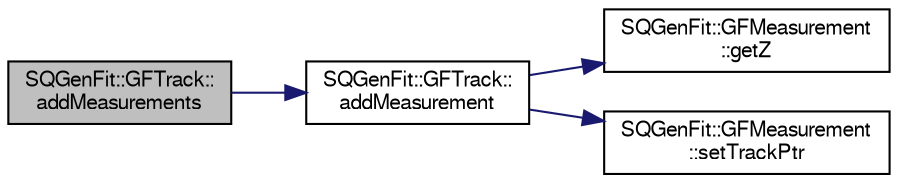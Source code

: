 digraph "SQGenFit::GFTrack::addMeasurements"
{
  bgcolor="transparent";
  edge [fontname="FreeSans",fontsize="10",labelfontname="FreeSans",labelfontsize="10"];
  node [fontname="FreeSans",fontsize="10",shape=record];
  rankdir="LR";
  Node1 [label="SQGenFit::GFTrack::\laddMeasurements",height=0.2,width=0.4,color="black", fillcolor="grey75", style="filled" fontcolor="black"];
  Node1 -> Node2 [color="midnightblue",fontsize="10",style="solid",fontname="FreeSans"];
  Node2 [label="SQGenFit::GFTrack::\laddMeasurement",height=0.2,width=0.4,color="black",URL="$d2/d6b/classSQGenFit_1_1GFTrack.html#a3c58a85e0b91e6d047bfd483fce664f4"];
  Node2 -> Node3 [color="midnightblue",fontsize="10",style="solid",fontname="FreeSans"];
  Node3 [label="SQGenFit::GFMeasurement\l::getZ",height=0.2,width=0.4,color="black",URL="$d4/d9d/classSQGenFit_1_1GFMeasurement.html#aeb80fc6239682770165f1094a78e6ff7"];
  Node2 -> Node4 [color="midnightblue",fontsize="10",style="solid",fontname="FreeSans"];
  Node4 [label="SQGenFit::GFMeasurement\l::setTrackPtr",height=0.2,width=0.4,color="black",URL="$d4/d9d/classSQGenFit_1_1GFMeasurement.html#a56058c0c023f6ced2dbe91bf21fd6a17"];
}

